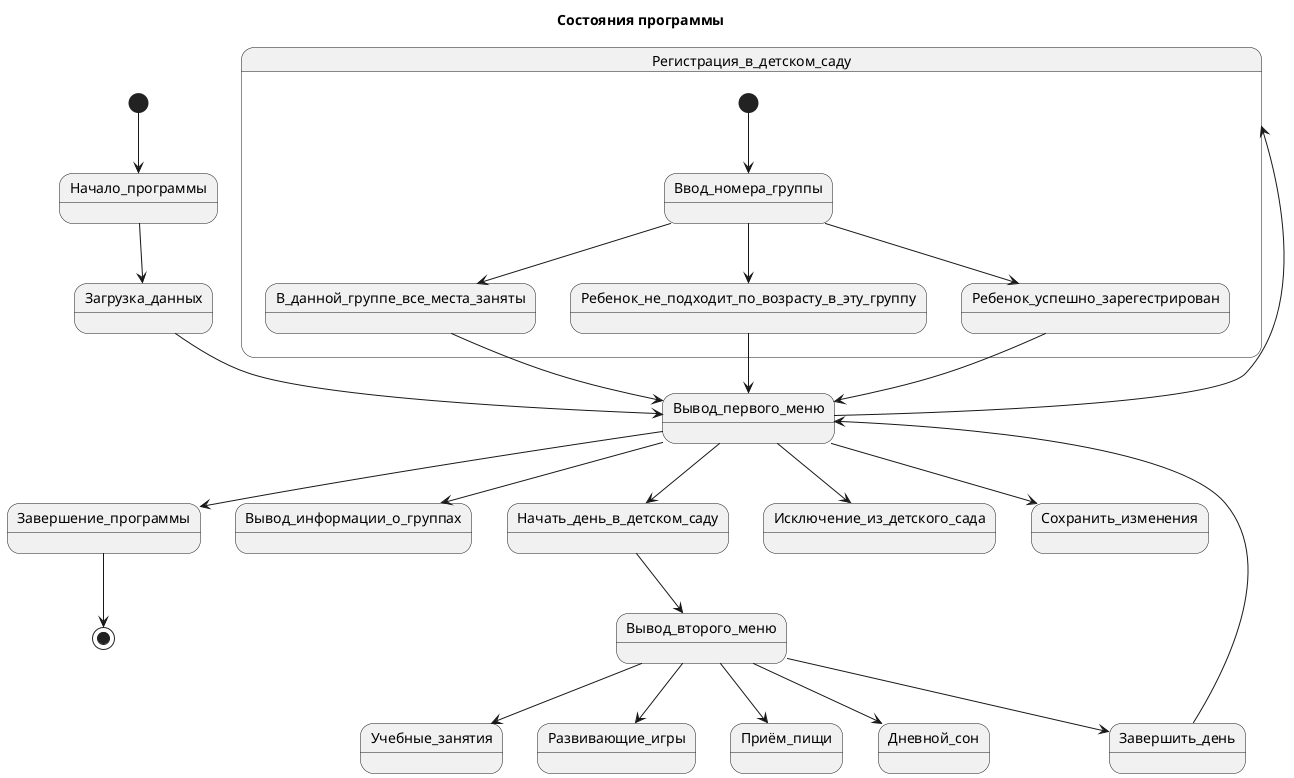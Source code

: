 @startuml

title Состояния программы

[*] --> Начало_программы
Начало_программы --> Загрузка_данных
Загрузка_данных --> Вывод_первого_меню
Вывод_первого_меню --> Завершение_программы
Вывод_первого_меню --> Вывод_информации_о_группах
Вывод_первого_меню --> Регистрация_в_детском_саду
Вывод_первого_меню --> Начать_день_в_детском_саду
Вывод_первого_меню --> Исключение_из_детского_сада
Вывод_первого_меню --> Сохранить_изменения

Начать_день_в_детском_саду --> Вывод_второго_меню
Вывод_второго_меню --> Учебные_занятия
Вывод_второго_меню --> Развивающие_игры
Вывод_второго_меню --> Приём_пищи
Вывод_второго_меню --> Дневной_сон
Вывод_второго_меню --> Завершить_день

Завершить_день --> Вывод_первого_меню

Завершение_программы --> [*]

state Регистрация_в_детском_саду {
    [*] --> Ввод_номера_группы
    Ввод_номера_группы --> В_данной_группе_все_места_заняты
    Ввод_номера_группы --> Ребенок_не_подходит_по_возрасту_в_эту_группу
    Ввод_номера_группы --> Ребенок_успешно_зарегестрирован
    В_данной_группе_все_места_заняты --> Вывод_первого_меню
    Ребенок_не_подходит_по_возрасту_в_эту_группу --> Вывод_первого_меню
    Ребенок_успешно_зарегестрирован --> Вывод_первого_меню
}

@enduml